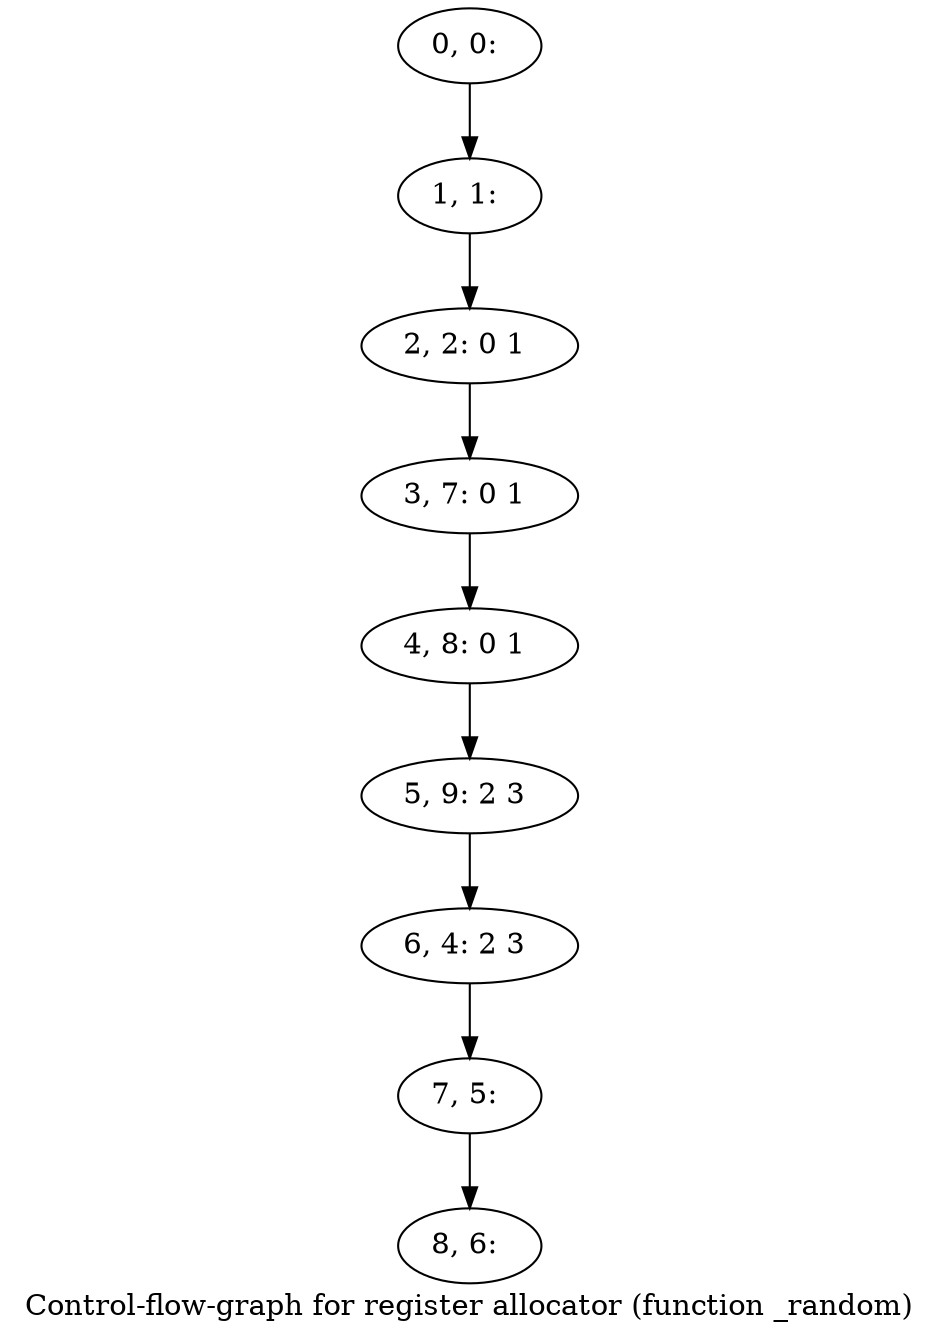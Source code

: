 digraph G {
graph [label="Control-flow-graph for register allocator (function _random)"]
0[label="0, 0: "];
1[label="1, 1: "];
2[label="2, 2: 0 1 "];
3[label="3, 7: 0 1 "];
4[label="4, 8: 0 1 "];
5[label="5, 9: 2 3 "];
6[label="6, 4: 2 3 "];
7[label="7, 5: "];
8[label="8, 6: "];
0->1 ;
1->2 ;
2->3 ;
3->4 ;
4->5 ;
5->6 ;
6->7 ;
7->8 ;
}
